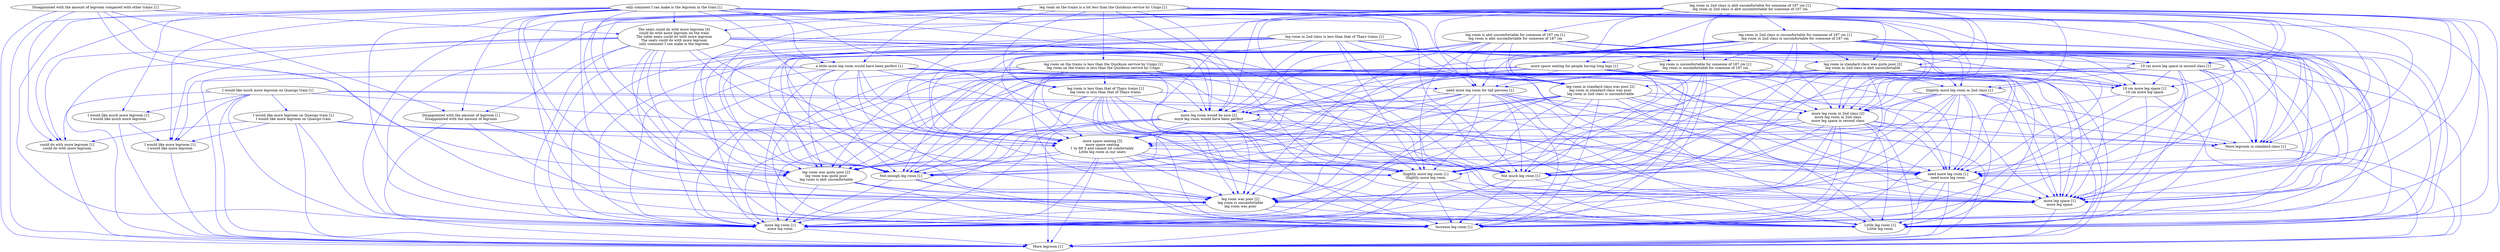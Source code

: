 digraph collapsedGraph {
"more leg room would be nice [2]\nmore leg room would have been perfect""leg room in standard class was poor [2]\nleg room in standard class was poor\nleg room in 2nd class is uncomfortable""leg room in standard class was quite poor [2]\nleg room in 2nd class is abit uncomfortable""The seats could do with more legroom [4]\ncould do with more legroom on the train\nThe table seats could do with more legroom\nThe seats could do with more legroom\nonly comment I can make is the legroom""leg room was quite poor [2]\nleg room was quite poor\nleg room is abit uncomfortable""leg room was poor [2]\nleg room is uncomfortable\nleg room was poor""more space seating [3]\nmore space seating\nI 'm 6ft 5 and cannot sit comfortably\nLittle leg room in our seats""more leg room in 2nd class [2]\nmore leg room in 2nd class\nmore leg space in second class""10 cm more leg space in second class [1]""more leg space [1]\nmore leg space""10 cm more leg space [1]\n10 cm more leg space""Disappointed with the amount of legroom compared with other trains [1]""Disappointed with the amount of legroom [1]\nDisappointed with the amount of legroom""I would like much more legroom on Quasigo train [1]""I would like more legroom on Quasigo train [1]\nI would like more legroom on Quasigo train""I would like more legroom [1]\nI would like more legroom""I would like much more legroom [1]\nI would like much more legroom""Increase leg room [1]""Little leg room [1]\nLittle leg room""More legroom [1]""More legroom in standard class [1]""Not enough leg room [1]""Not much leg room [1]""Slightly more leg room in 2nd class [1]""more leg room [1]\nmore leg room""Slightly more leg room [1]\nSlightly more leg room""a little more leg room would have been perfect [1]""could do with more legroom [1]\ncould do with more legroom""leg room in 2nd class is abit uncomfortable for someone of 187 cm [1]\nleg room in 2nd class is abit uncomfortable for someone of 187 cm""leg room is abit uncomfortable for someone of 187 cm [1]\nleg room is abit uncomfortable for someone of 187 cm""leg room is uncomfortable for someone of 187 cm [1]\nleg room is uncomfortable for someone of 187 cm""leg room in 2nd class is uncomfortable for someone of 187 cm [1]\nleg room in 2nd class is uncomfortable for someone of 187 cm""leg room in 2nd class is less than that of Thays trains [1]""leg room is less than that of Thays trains [1]\nleg room is less than that of Thays trains""leg room on the trains is a lot less than the Quicksun service by Unigo [1]""leg room on the trains is less than the Quicksun service by Unigo [1]\nleg room on the trains is less than the Quicksun service by Unigo""more space seating for people having long legs [1]""need more leg room for tall persons [1]""need more leg room [1]\nneed more leg room""only comment I can make is the legroom in the train [1]""10 cm more leg space in second class [1]" -> "10 cm more leg space [1]\n10 cm more leg space" [color=blue]
"10 cm more leg space [1]\n10 cm more leg space" -> "more leg space [1]\nmore leg space" [color=blue]
"10 cm more leg space in second class [1]" -> "more leg space [1]\nmore leg space" [color=blue]
"Disappointed with the amount of legroom compared with other trains [1]" -> "Disappointed with the amount of legroom [1]\nDisappointed with the amount of legroom" [color=blue]
"I would like much more legroom on Quasigo train [1]" -> "I would like more legroom on Quasigo train [1]\nI would like more legroom on Quasigo train" [color=blue]
"I would like more legroom on Quasigo train [1]\nI would like more legroom on Quasigo train" -> "I would like more legroom [1]\nI would like more legroom" [color=blue]
"I would like much more legroom on Quasigo train [1]" -> "I would like much more legroom [1]\nI would like much more legroom" [color=blue]
"I would like much more legroom [1]\nI would like much more legroom" -> "I would like more legroom [1]\nI would like more legroom" [color=blue]
"I would like much more legroom on Quasigo train [1]" -> "I would like more legroom [1]\nI would like more legroom" [color=blue]
"I would like much more legroom on Quasigo train [1]" -> "more leg space [1]\nmore leg space" [color=blue]
"I would like more legroom on Quasigo train [1]\nI would like more legroom on Quasigo train" -> "more leg space [1]\nmore leg space" [color=blue]
"10 cm more leg space in second class [1]" -> "Increase leg room [1]" [color=blue]
"more space seating [3]\nmore space seating\nI 'm 6ft 5 and cannot sit comfortably\nLittle leg room in our seats" -> "Increase leg room [1]" [color=blue]
"10 cm more leg space in second class [1]" -> "Little leg room [1]\nLittle leg room" [color=blue]
"more space seating [3]\nmore space seating\nI 'm 6ft 5 and cannot sit comfortably\nLittle leg room in our seats" -> "Little leg room [1]\nLittle leg room" [color=blue]
"more space seating [3]\nmore space seating\nI 'm 6ft 5 and cannot sit comfortably\nLittle leg room in our seats" -> "more leg space [1]\nmore leg space" [color=blue]
"10 cm more leg space in second class [1]" -> "More legroom [1]" [color=blue]
"more leg room in 2nd class [2]\nmore leg room in 2nd class\nmore leg space in second class" -> "More legroom [1]" [color=blue]
"more leg space [1]\nmore leg space" -> "More legroom [1]" [color=blue]
"10 cm more leg space [1]\n10 cm more leg space" -> "More legroom [1]" [color=blue]
"Disappointed with the amount of legroom compared with other trains [1]" -> "More legroom [1]" [color=blue]
"Disappointed with the amount of legroom [1]\nDisappointed with the amount of legroom" -> "More legroom [1]" [color=blue]
"I would like much more legroom on Quasigo train [1]" -> "More legroom [1]" [color=blue]
"I would like more legroom on Quasigo train [1]\nI would like more legroom on Quasigo train" -> "More legroom [1]" [color=blue]
"I would like more legroom [1]\nI would like more legroom" -> "More legroom [1]" [color=blue]
"I would like much more legroom [1]\nI would like much more legroom" -> "More legroom [1]" [color=blue]
"More legroom in standard class [1]" -> "More legroom [1]" [color=blue]
"10 cm more leg space in second class [1]" -> "More legroom in standard class [1]" [color=blue]
"more leg room in 2nd class [2]\nmore leg room in 2nd class\nmore leg space in second class" -> "More legroom in standard class [1]" [color=blue]
"I would like much more legroom on Quasigo train [1]" -> "More legroom in standard class [1]" [color=blue]
"I would like more legroom on Quasigo train [1]\nI would like more legroom on Quasigo train" -> "More legroom in standard class [1]" [color=blue]
"more space seating [3]\nmore space seating\nI 'm 6ft 5 and cannot sit comfortably\nLittle leg room in our seats" -> "Not enough leg room [1]" [color=blue]
"Not enough leg room [1]" -> "Increase leg room [1]" [color=blue]
"Not enough leg room [1]" -> "Little leg room [1]\nLittle leg room" [color=blue]
"more space seating [3]\nmore space seating\nI 'm 6ft 5 and cannot sit comfortably\nLittle leg room in our seats" -> "Not much leg room [1]" [color=blue]
"Not much leg room [1]" -> "Increase leg room [1]" [color=blue]
"Not much leg room [1]" -> "Little leg room [1]\nLittle leg room" [color=blue]
"Slightly more leg room in 2nd class [1]" -> "Slightly more leg room [1]\nSlightly more leg room" [color=blue]
"Slightly more leg room [1]\nSlightly more leg room" -> "more leg room [1]\nmore leg room" [color=blue]
"Slightly more leg room in 2nd class [1]" -> "more leg room [1]\nmore leg room" [color=blue]
"10 cm more leg space in second class [1]" -> "Slightly more leg room in 2nd class [1]" [color=blue]
"10 cm more leg space in second class [1]" -> "more leg room in 2nd class [2]\nmore leg room in 2nd class\nmore leg space in second class" [color=blue]
"10 cm more leg space in second class [1]" -> "more leg room [1]\nmore leg room" [color=blue]
"10 cm more leg space in second class [1]" -> "Slightly more leg room [1]\nSlightly more leg room" [color=blue]
"more leg room in 2nd class [2]\nmore leg room in 2nd class\nmore leg space in second class" -> "more leg room [1]\nmore leg room" [color=blue]
"more leg room in 2nd class [2]\nmore leg room in 2nd class\nmore leg space in second class" -> "Slightly more leg room [1]\nSlightly more leg room" [color=blue]
"10 cm more leg space [1]\n10 cm more leg space" -> "more leg room [1]\nmore leg room" [color=blue]
"I would like much more legroom on Quasigo train [1]" -> "more leg room [1]\nmore leg room" [color=blue]
"I would like more legroom on Quasigo train [1]\nI would like more legroom on Quasigo train" -> "more leg room [1]\nmore leg room" [color=blue]
"more space seating [3]\nmore space seating\nI 'm 6ft 5 and cannot sit comfortably\nLittle leg room in our seats" -> "Slightly more leg room [1]\nSlightly more leg room" [color=blue]
"Not enough leg room [1]" -> "more leg room [1]\nmore leg room" [color=blue]
"Not much leg room [1]" -> "more leg room [1]\nmore leg room" [color=blue]
"Slightly more leg room in 2nd class [1]" -> "more leg room in 2nd class [2]\nmore leg room in 2nd class\nmore leg space in second class" [color=blue]
"Slightly more leg room in 2nd class [1]" -> "more leg space [1]\nmore leg space" [color=blue]
"Slightly more leg room in 2nd class [1]" -> "Increase leg room [1]" [color=blue]
"Slightly more leg room in 2nd class [1]" -> "Little leg room [1]\nLittle leg room" [color=blue]
"Slightly more leg room in 2nd class [1]" -> "More legroom [1]" [color=blue]
"Slightly more leg room in 2nd class [1]" -> "More legroom in standard class [1]" [color=blue]
"Slightly more leg room in 2nd class [1]" -> "Not enough leg room [1]" [color=blue]
"Slightly more leg room in 2nd class [1]" -> "Not much leg room [1]" [color=blue]
"more leg room in 2nd class [2]\nmore leg room in 2nd class\nmore leg space in second class" -> "more leg space [1]\nmore leg space" [color=blue]
"more leg room in 2nd class [2]\nmore leg room in 2nd class\nmore leg space in second class" -> "Increase leg room [1]" [color=blue]
"more leg room in 2nd class [2]\nmore leg room in 2nd class\nmore leg space in second class" -> "Little leg room [1]\nLittle leg room" [color=blue]
"more leg room in 2nd class [2]\nmore leg room in 2nd class\nmore leg space in second class" -> "Not enough leg room [1]" [color=blue]
"more leg room in 2nd class [2]\nmore leg room in 2nd class\nmore leg space in second class" -> "Not much leg room [1]" [color=blue]
"more leg room [1]\nmore leg room" -> "More legroom [1]" [color=blue]
"Slightly more leg room [1]\nSlightly more leg room" -> "more leg space [1]\nmore leg space" [color=blue]
"Slightly more leg room [1]\nSlightly more leg room" -> "Increase leg room [1]" [color=blue]
"Slightly more leg room [1]\nSlightly more leg room" -> "Little leg room [1]\nLittle leg room" [color=blue]
"Slightly more leg room [1]\nSlightly more leg room" -> "More legroom [1]" [color=blue]
"Disappointed with the amount of legroom compared with other trains [1]" -> "The seats could do with more legroom [4]\ncould do with more legroom on the train\nThe table seats could do with more legroom\nThe seats could do with more legroom\nonly comment I can make is the legroom" [color=blue]
"The seats could do with more legroom [4]\ncould do with more legroom on the train\nThe table seats could do with more legroom\nThe seats could do with more legroom\nonly comment I can make is the legroom" -> "More legroom in standard class [1]" [color=blue]
"The seats could do with more legroom [4]\ncould do with more legroom on the train\nThe table seats could do with more legroom\nThe seats could do with more legroom\nonly comment I can make is the legroom" -> "10 cm more leg space [1]\n10 cm more leg space" [color=blue]
"The seats could do with more legroom [4]\ncould do with more legroom on the train\nThe table seats could do with more legroom\nThe seats could do with more legroom\nonly comment I can make is the legroom" -> "Disappointed with the amount of legroom [1]\nDisappointed with the amount of legroom" [color=blue]
"The seats could do with more legroom [4]\ncould do with more legroom on the train\nThe table seats could do with more legroom\nThe seats could do with more legroom\nonly comment I can make is the legroom" -> "more leg room [1]\nmore leg room" [color=blue]
"a little more leg room would have been perfect [1]" -> "more leg space [1]\nmore leg space" [color=blue]
"a little more leg room would have been perfect [1]" -> "10 cm more leg space [1]\n10 cm more leg space" [color=blue]
"a little more leg room would have been perfect [1]" -> "I would like more legroom [1]\nI would like more legroom" [color=blue]
"a little more leg room would have been perfect [1]" -> "Increase leg room [1]" [color=blue]
"a little more leg room would have been perfect [1]" -> "Little leg room [1]\nLittle leg room" [color=blue]
"a little more leg room would have been perfect [1]" -> "More legroom [1]" [color=blue]
"a little more leg room would have been perfect [1]" -> "Not enough leg room [1]" [color=blue]
"a little more leg room would have been perfect [1]" -> "Not much leg room [1]" [color=blue]
"a little more leg room would have been perfect [1]" -> "more leg room in 2nd class [2]\nmore leg room in 2nd class\nmore leg space in second class" [color=blue]
"a little more leg room would have been perfect [1]" -> "more leg room [1]\nmore leg room" [color=blue]
"a little more leg room would have been perfect [1]" -> "Slightly more leg room [1]\nSlightly more leg room" [color=blue]
"Disappointed with the amount of legroom compared with other trains [1]" -> "could do with more legroom [1]\ncould do with more legroom" [color=blue]
"I would like much more legroom on Quasigo train [1]" -> "could do with more legroom [1]\ncould do with more legroom" [color=blue]
"I would like more legroom on Quasigo train [1]\nI would like more legroom on Quasigo train" -> "could do with more legroom [1]\ncould do with more legroom" [color=blue]
"The seats could do with more legroom [4]\ncould do with more legroom on the train\nThe table seats could do with more legroom\nThe seats could do with more legroom\nonly comment I can make is the legroom" -> "more leg space [1]\nmore leg space" [color=blue]
"could do with more legroom [1]\ncould do with more legroom" -> "More legroom [1]" [color=blue]
"leg room in 2nd class is abit uncomfortable for someone of 187 cm [1]\nleg room in 2nd class is abit uncomfortable for someone of 187 cm" -> "leg room is abit uncomfortable for someone of 187 cm [1]\nleg room is abit uncomfortable for someone of 187 cm" [color=blue]
"leg room is abit uncomfortable for someone of 187 cm [1]\nleg room is abit uncomfortable for someone of 187 cm" -> "leg room is uncomfortable for someone of 187 cm [1]\nleg room is uncomfortable for someone of 187 cm" [color=blue]
"leg room in 2nd class is abit uncomfortable for someone of 187 cm [1]\nleg room in 2nd class is abit uncomfortable for someone of 187 cm" -> "leg room in 2nd class is uncomfortable for someone of 187 cm [1]\nleg room in 2nd class is uncomfortable for someone of 187 cm" [color=blue]
"leg room in 2nd class is uncomfortable for someone of 187 cm [1]\nleg room in 2nd class is uncomfortable for someone of 187 cm" -> "leg room is uncomfortable for someone of 187 cm [1]\nleg room is uncomfortable for someone of 187 cm" [color=blue]
"leg room in 2nd class is abit uncomfortable for someone of 187 cm [1]\nleg room in 2nd class is abit uncomfortable for someone of 187 cm" -> "leg room is uncomfortable for someone of 187 cm [1]\nleg room is uncomfortable for someone of 187 cm" [color=blue]
"Disappointed with the amount of legroom compared with other trains [1]" -> "leg room was quite poor [2]\nleg room was quite poor\nleg room is abit uncomfortable" [color=blue]
"Disappointed with the amount of legroom compared with other trains [1]" -> "leg room was poor [2]\nleg room is uncomfortable\nleg room was poor" [color=blue]
"Disappointed with the amount of legroom [1]\nDisappointed with the amount of legroom" -> "leg room was quite poor [2]\nleg room was quite poor\nleg room is abit uncomfortable" [color=blue]
"Disappointed with the amount of legroom [1]\nDisappointed with the amount of legroom" -> "leg room was poor [2]\nleg room is uncomfortable\nleg room was poor" [color=blue]
"more space seating [3]\nmore space seating\nI 'm 6ft 5 and cannot sit comfortably\nLittle leg room in our seats" -> "leg room was poor [2]\nleg room is uncomfortable\nleg room was poor" [color=blue]
"Slightly more leg room in 2nd class [1]" -> "leg room was poor [2]\nleg room is uncomfortable\nleg room was poor" [color=blue]
"more leg room in 2nd class [2]\nmore leg room in 2nd class\nmore leg space in second class" -> "leg room was poor [2]\nleg room is uncomfortable\nleg room was poor" [color=blue]
"a little more leg room would have been perfect [1]" -> "leg room was quite poor [2]\nleg room was quite poor\nleg room is abit uncomfortable" [color=blue]
"a little more leg room would have been perfect [1]" -> "leg room was poor [2]\nleg room is uncomfortable\nleg room was poor" [color=blue]
"leg room in 2nd class is abit uncomfortable for someone of 187 cm [1]\nleg room in 2nd class is abit uncomfortable for someone of 187 cm" -> "10 cm more leg space in second class [1]" [color=blue]
"leg room in 2nd class is abit uncomfortable for someone of 187 cm [1]\nleg room in 2nd class is abit uncomfortable for someone of 187 cm" -> "more leg room in 2nd class [2]\nmore leg room in 2nd class\nmore leg space in second class" [color=blue]
"leg room in 2nd class is abit uncomfortable for someone of 187 cm [1]\nleg room in 2nd class is abit uncomfortable for someone of 187 cm" -> "more leg space [1]\nmore leg space" [color=blue]
"leg room in 2nd class is abit uncomfortable for someone of 187 cm [1]\nleg room in 2nd class is abit uncomfortable for someone of 187 cm" -> "10 cm more leg space [1]\n10 cm more leg space" [color=blue]
"leg room in 2nd class is abit uncomfortable for someone of 187 cm [1]\nleg room in 2nd class is abit uncomfortable for someone of 187 cm" -> "Increase leg room [1]" [color=blue]
"leg room in 2nd class is abit uncomfortable for someone of 187 cm [1]\nleg room in 2nd class is abit uncomfortable for someone of 187 cm" -> "more space seating [3]\nmore space seating\nI 'm 6ft 5 and cannot sit comfortably\nLittle leg room in our seats" [color=blue]
"leg room in 2nd class is abit uncomfortable for someone of 187 cm [1]\nleg room in 2nd class is abit uncomfortable for someone of 187 cm" -> "Little leg room [1]\nLittle leg room" [color=blue]
"leg room in 2nd class is abit uncomfortable for someone of 187 cm [1]\nleg room in 2nd class is abit uncomfortable for someone of 187 cm" -> "More legroom in standard class [1]" [color=blue]
"leg room in 2nd class is abit uncomfortable for someone of 187 cm [1]\nleg room in 2nd class is abit uncomfortable for someone of 187 cm" -> "Not enough leg room [1]" [color=blue]
"leg room in 2nd class is abit uncomfortable for someone of 187 cm [1]\nleg room in 2nd class is abit uncomfortable for someone of 187 cm" -> "Not much leg room [1]" [color=blue]
"leg room in 2nd class is abit uncomfortable for someone of 187 cm [1]\nleg room in 2nd class is abit uncomfortable for someone of 187 cm" -> "Slightly more leg room in 2nd class [1]" [color=blue]
"leg room in 2nd class is abit uncomfortable for someone of 187 cm [1]\nleg room in 2nd class is abit uncomfortable for someone of 187 cm" -> "more leg room [1]\nmore leg room" [color=blue]
"leg room in 2nd class is abit uncomfortable for someone of 187 cm [1]\nleg room in 2nd class is abit uncomfortable for someone of 187 cm" -> "Slightly more leg room [1]\nSlightly more leg room" [color=blue]
"leg room in 2nd class is abit uncomfortable for someone of 187 cm [1]\nleg room in 2nd class is abit uncomfortable for someone of 187 cm" -> "more leg room would be nice [2]\nmore leg room would have been perfect" [color=blue]
"leg room is abit uncomfortable for someone of 187 cm [1]\nleg room is abit uncomfortable for someone of 187 cm" -> "more leg space [1]\nmore leg space" [color=blue]
"leg room is abit uncomfortable for someone of 187 cm [1]\nleg room is abit uncomfortable for someone of 187 cm" -> "10 cm more leg space [1]\n10 cm more leg space" [color=blue]
"leg room is abit uncomfortable for someone of 187 cm [1]\nleg room is abit uncomfortable for someone of 187 cm" -> "Increase leg room [1]" [color=blue]
"leg room is abit uncomfortable for someone of 187 cm [1]\nleg room is abit uncomfortable for someone of 187 cm" -> "Little leg room [1]\nLittle leg room" [color=blue]
"leg room is abit uncomfortable for someone of 187 cm [1]\nleg room is abit uncomfortable for someone of 187 cm" -> "Not enough leg room [1]" [color=blue]
"leg room is abit uncomfortable for someone of 187 cm [1]\nleg room is abit uncomfortable for someone of 187 cm" -> "Not much leg room [1]" [color=blue]
"leg room is abit uncomfortable for someone of 187 cm [1]\nleg room is abit uncomfortable for someone of 187 cm" -> "more leg room [1]\nmore leg room" [color=blue]
"leg room is abit uncomfortable for someone of 187 cm [1]\nleg room is abit uncomfortable for someone of 187 cm" -> "Slightly more leg room [1]\nSlightly more leg room" [color=blue]
"leg room is abit uncomfortable for someone of 187 cm [1]\nleg room is abit uncomfortable for someone of 187 cm" -> "more leg room would be nice [2]\nmore leg room would have been perfect" [color=blue]
"leg room was quite poor [2]\nleg room was quite poor\nleg room is abit uncomfortable" -> "Increase leg room [1]" [color=blue]
"leg room was quite poor [2]\nleg room was quite poor\nleg room is abit uncomfortable" -> "Little leg room [1]\nLittle leg room" [color=blue]
"leg room was quite poor [2]\nleg room was quite poor\nleg room is abit uncomfortable" -> "more leg room [1]\nmore leg room" [color=blue]
"leg room was poor [2]\nleg room is uncomfortable\nleg room was poor" -> "Increase leg room [1]" [color=blue]
"leg room was poor [2]\nleg room is uncomfortable\nleg room was poor" -> "Little leg room [1]\nLittle leg room" [color=blue]
"leg room was poor [2]\nleg room is uncomfortable\nleg room was poor" -> "more leg room [1]\nmore leg room" [color=blue]
"leg room is uncomfortable for someone of 187 cm [1]\nleg room is uncomfortable for someone of 187 cm" -> "more leg space [1]\nmore leg space" [color=blue]
"leg room is uncomfortable for someone of 187 cm [1]\nleg room is uncomfortable for someone of 187 cm" -> "10 cm more leg space [1]\n10 cm more leg space" [color=blue]
"leg room is uncomfortable for someone of 187 cm [1]\nleg room is uncomfortable for someone of 187 cm" -> "Increase leg room [1]" [color=blue]
"leg room is uncomfortable for someone of 187 cm [1]\nleg room is uncomfortable for someone of 187 cm" -> "Little leg room [1]\nLittle leg room" [color=blue]
"leg room is uncomfortable for someone of 187 cm [1]\nleg room is uncomfortable for someone of 187 cm" -> "Not enough leg room [1]" [color=blue]
"leg room is uncomfortable for someone of 187 cm [1]\nleg room is uncomfortable for someone of 187 cm" -> "Not much leg room [1]" [color=blue]
"leg room is uncomfortable for someone of 187 cm [1]\nleg room is uncomfortable for someone of 187 cm" -> "more leg room [1]\nmore leg room" [color=blue]
"leg room is uncomfortable for someone of 187 cm [1]\nleg room is uncomfortable for someone of 187 cm" -> "Slightly more leg room [1]\nSlightly more leg room" [color=blue]
"leg room in standard class was quite poor [2]\nleg room in 2nd class is abit uncomfortable" -> "more leg space [1]\nmore leg space" [color=blue]
"leg room in standard class was quite poor [2]\nleg room in 2nd class is abit uncomfortable" -> "Increase leg room [1]" [color=blue]
"leg room in standard class was quite poor [2]\nleg room in 2nd class is abit uncomfortable" -> "Little leg room [1]\nLittle leg room" [color=blue]
"leg room in standard class was quite poor [2]\nleg room in 2nd class is abit uncomfortable" -> "Not enough leg room [1]" [color=blue]
"leg room in standard class was quite poor [2]\nleg room in 2nd class is abit uncomfortable" -> "Not much leg room [1]" [color=blue]
"leg room in standard class was quite poor [2]\nleg room in 2nd class is abit uncomfortable" -> "Slightly more leg room in 2nd class [1]" [color=blue]
"leg room in standard class was quite poor [2]\nleg room in 2nd class is abit uncomfortable" -> "more leg room [1]\nmore leg room" [color=blue]
"leg room in standard class was quite poor [2]\nleg room in 2nd class is abit uncomfortable" -> "Slightly more leg room [1]\nSlightly more leg room" [color=blue]
"leg room in standard class was poor [2]\nleg room in standard class was poor\nleg room in 2nd class is uncomfortable" -> "more leg space [1]\nmore leg space" [color=blue]
"leg room in standard class was poor [2]\nleg room in standard class was poor\nleg room in 2nd class is uncomfortable" -> "Increase leg room [1]" [color=blue]
"leg room in standard class was poor [2]\nleg room in standard class was poor\nleg room in 2nd class is uncomfortable" -> "Little leg room [1]\nLittle leg room" [color=blue]
"leg room in standard class was poor [2]\nleg room in standard class was poor\nleg room in 2nd class is uncomfortable" -> "Not enough leg room [1]" [color=blue]
"leg room in standard class was poor [2]\nleg room in standard class was poor\nleg room in 2nd class is uncomfortable" -> "Not much leg room [1]" [color=blue]
"leg room in standard class was poor [2]\nleg room in standard class was poor\nleg room in 2nd class is uncomfortable" -> "more leg room [1]\nmore leg room" [color=blue]
"leg room in standard class was poor [2]\nleg room in standard class was poor\nleg room in 2nd class is uncomfortable" -> "Slightly more leg room [1]\nSlightly more leg room" [color=blue]
"leg room in 2nd class is uncomfortable for someone of 187 cm [1]\nleg room in 2nd class is uncomfortable for someone of 187 cm" -> "10 cm more leg space in second class [1]" [color=blue]
"leg room in 2nd class is uncomfortable for someone of 187 cm [1]\nleg room in 2nd class is uncomfortable for someone of 187 cm" -> "more leg room in 2nd class [2]\nmore leg room in 2nd class\nmore leg space in second class" [color=blue]
"leg room in 2nd class is uncomfortable for someone of 187 cm [1]\nleg room in 2nd class is uncomfortable for someone of 187 cm" -> "more leg space [1]\nmore leg space" [color=blue]
"leg room in 2nd class is uncomfortable for someone of 187 cm [1]\nleg room in 2nd class is uncomfortable for someone of 187 cm" -> "10 cm more leg space [1]\n10 cm more leg space" [color=blue]
"leg room in 2nd class is uncomfortable for someone of 187 cm [1]\nleg room in 2nd class is uncomfortable for someone of 187 cm" -> "Increase leg room [1]" [color=blue]
"leg room in 2nd class is uncomfortable for someone of 187 cm [1]\nleg room in 2nd class is uncomfortable for someone of 187 cm" -> "more space seating [3]\nmore space seating\nI 'm 6ft 5 and cannot sit comfortably\nLittle leg room in our seats" [color=blue]
"leg room in 2nd class is uncomfortable for someone of 187 cm [1]\nleg room in 2nd class is uncomfortable for someone of 187 cm" -> "Little leg room [1]\nLittle leg room" [color=blue]
"leg room in 2nd class is uncomfortable for someone of 187 cm [1]\nleg room in 2nd class is uncomfortable for someone of 187 cm" -> "More legroom in standard class [1]" [color=blue]
"leg room in 2nd class is uncomfortable for someone of 187 cm [1]\nleg room in 2nd class is uncomfortable for someone of 187 cm" -> "Not enough leg room [1]" [color=blue]
"leg room in 2nd class is uncomfortable for someone of 187 cm [1]\nleg room in 2nd class is uncomfortable for someone of 187 cm" -> "Not much leg room [1]" [color=blue]
"leg room in 2nd class is uncomfortable for someone of 187 cm [1]\nleg room in 2nd class is uncomfortable for someone of 187 cm" -> "Slightly more leg room in 2nd class [1]" [color=blue]
"leg room in 2nd class is uncomfortable for someone of 187 cm [1]\nleg room in 2nd class is uncomfortable for someone of 187 cm" -> "more leg room [1]\nmore leg room" [color=blue]
"leg room in 2nd class is uncomfortable for someone of 187 cm [1]\nleg room in 2nd class is uncomfortable for someone of 187 cm" -> "Slightly more leg room [1]\nSlightly more leg room" [color=blue]
"leg room in 2nd class is uncomfortable for someone of 187 cm [1]\nleg room in 2nd class is uncomfortable for someone of 187 cm" -> "more leg room would be nice [2]\nmore leg room would have been perfect" [color=blue]
"leg room in 2nd class is less than that of Thays trains [1]" -> "leg room is less than that of Thays trains [1]\nleg room is less than that of Thays trains" [color=blue]
"leg room in 2nd class is less than that of Thays trains [1]" -> "10 cm more leg space in second class [1]" [color=blue]
"leg room in 2nd class is less than that of Thays trains [1]" -> "more leg room in 2nd class [2]\nmore leg room in 2nd class\nmore leg space in second class" [color=blue]
"leg room in 2nd class is less than that of Thays trains [1]" -> "more leg space [1]\nmore leg space" [color=blue]
"leg room in 2nd class is less than that of Thays trains [1]" -> "Increase leg room [1]" [color=blue]
"leg room in 2nd class is less than that of Thays trains [1]" -> "more space seating [3]\nmore space seating\nI 'm 6ft 5 and cannot sit comfortably\nLittle leg room in our seats" [color=blue]
"leg room in 2nd class is less than that of Thays trains [1]" -> "Little leg room [1]\nLittle leg room" [color=blue]
"leg room in 2nd class is less than that of Thays trains [1]" -> "More legroom in standard class [1]" [color=blue]
"leg room in 2nd class is less than that of Thays trains [1]" -> "Not enough leg room [1]" [color=blue]
"leg room in 2nd class is less than that of Thays trains [1]" -> "Not much leg room [1]" [color=blue]
"leg room in 2nd class is less than that of Thays trains [1]" -> "Slightly more leg room in 2nd class [1]" [color=blue]
"leg room in 2nd class is less than that of Thays trains [1]" -> "more leg room [1]\nmore leg room" [color=blue]
"leg room in 2nd class is less than that of Thays trains [1]" -> "Slightly more leg room [1]\nSlightly more leg room" [color=blue]
"leg room in 2nd class is less than that of Thays trains [1]" -> "more leg room would be nice [2]\nmore leg room would have been perfect" [color=blue]
"leg room in 2nd class is less than that of Thays trains [1]" -> "leg room was quite poor [2]\nleg room was quite poor\nleg room is abit uncomfortable" [color=blue]
"leg room in 2nd class is less than that of Thays trains [1]" -> "leg room was poor [2]\nleg room is uncomfortable\nleg room was poor" [color=blue]
"leg room is less than that of Thays trains [1]\nleg room is less than that of Thays trains" -> "more leg space [1]\nmore leg space" [color=blue]
"leg room is less than that of Thays trains [1]\nleg room is less than that of Thays trains" -> "Increase leg room [1]" [color=blue]
"leg room is less than that of Thays trains [1]\nleg room is less than that of Thays trains" -> "Little leg room [1]\nLittle leg room" [color=blue]
"leg room is less than that of Thays trains [1]\nleg room is less than that of Thays trains" -> "Not enough leg room [1]" [color=blue]
"leg room is less than that of Thays trains [1]\nleg room is less than that of Thays trains" -> "Not much leg room [1]" [color=blue]
"leg room is less than that of Thays trains [1]\nleg room is less than that of Thays trains" -> "more leg room [1]\nmore leg room" [color=blue]
"leg room is less than that of Thays trains [1]\nleg room is less than that of Thays trains" -> "Slightly more leg room [1]\nSlightly more leg room" [color=blue]
"leg room is less than that of Thays trains [1]\nleg room is less than that of Thays trains" -> "leg room was quite poor [2]\nleg room was quite poor\nleg room is abit uncomfortable" [color=blue]
"leg room is less than that of Thays trains [1]\nleg room is less than that of Thays trains" -> "leg room was poor [2]\nleg room is uncomfortable\nleg room was poor" [color=blue]
"leg room in 2nd class is abit uncomfortable for someone of 187 cm [1]\nleg room in 2nd class is abit uncomfortable for someone of 187 cm" -> "leg room in standard class was quite poor [2]\nleg room in 2nd class is abit uncomfortable" [color=blue]
"leg room in 2nd class is abit uncomfortable for someone of 187 cm [1]\nleg room in 2nd class is abit uncomfortable for someone of 187 cm" -> "leg room in standard class was poor [2]\nleg room in standard class was poor\nleg room in 2nd class is uncomfortable" [color=blue]
"leg room in 2nd class is abit uncomfortable for someone of 187 cm [1]\nleg room in 2nd class is abit uncomfortable for someone of 187 cm" -> "leg room was poor [2]\nleg room is uncomfortable\nleg room was poor" [color=blue]
"leg room in 2nd class is abit uncomfortable for someone of 187 cm [1]\nleg room in 2nd class is abit uncomfortable for someone of 187 cm" -> "leg room was quite poor [2]\nleg room was quite poor\nleg room is abit uncomfortable" [color=blue]
"leg room is abit uncomfortable for someone of 187 cm [1]\nleg room is abit uncomfortable for someone of 187 cm" -> "leg room in standard class was poor [2]\nleg room in standard class was poor\nleg room in 2nd class is uncomfortable" [color=blue]
"leg room is abit uncomfortable for someone of 187 cm [1]\nleg room is abit uncomfortable for someone of 187 cm" -> "leg room was poor [2]\nleg room is uncomfortable\nleg room was poor" [color=blue]
"leg room is abit uncomfortable for someone of 187 cm [1]\nleg room is abit uncomfortable for someone of 187 cm" -> "leg room was quite poor [2]\nleg room was quite poor\nleg room is abit uncomfortable" [color=blue]
"leg room was quite poor [2]\nleg room was quite poor\nleg room is abit uncomfortable" -> "leg room was poor [2]\nleg room is uncomfortable\nleg room was poor" [color=blue]
"leg room is uncomfortable for someone of 187 cm [1]\nleg room is uncomfortable for someone of 187 cm" -> "leg room was poor [2]\nleg room is uncomfortable\nleg room was poor" [color=blue]
"leg room is uncomfortable for someone of 187 cm [1]\nleg room is uncomfortable for someone of 187 cm" -> "leg room was quite poor [2]\nleg room was quite poor\nleg room is abit uncomfortable" [color=blue]
"leg room in standard class was quite poor [2]\nleg room in 2nd class is abit uncomfortable" -> "leg room in standard class was poor [2]\nleg room in standard class was poor\nleg room in 2nd class is uncomfortable" [color=blue]
"leg room in standard class was quite poor [2]\nleg room in 2nd class is abit uncomfortable" -> "leg room was poor [2]\nleg room is uncomfortable\nleg room was poor" [color=blue]
"leg room in standard class was quite poor [2]\nleg room in 2nd class is abit uncomfortable" -> "leg room was quite poor [2]\nleg room was quite poor\nleg room is abit uncomfortable" [color=blue]
"leg room in standard class was poor [2]\nleg room in standard class was poor\nleg room in 2nd class is uncomfortable" -> "leg room was poor [2]\nleg room is uncomfortable\nleg room was poor" [color=blue]
"leg room in standard class was poor [2]\nleg room in standard class was poor\nleg room in 2nd class is uncomfortable" -> "leg room was quite poor [2]\nleg room was quite poor\nleg room is abit uncomfortable" [color=blue]
"leg room in 2nd class is uncomfortable for someone of 187 cm [1]\nleg room in 2nd class is uncomfortable for someone of 187 cm" -> "leg room in standard class was quite poor [2]\nleg room in 2nd class is abit uncomfortable" [color=blue]
"leg room in 2nd class is uncomfortable for someone of 187 cm [1]\nleg room in 2nd class is uncomfortable for someone of 187 cm" -> "leg room in standard class was poor [2]\nleg room in standard class was poor\nleg room in 2nd class is uncomfortable" [color=blue]
"leg room in 2nd class is uncomfortable for someone of 187 cm [1]\nleg room in 2nd class is uncomfortable for someone of 187 cm" -> "leg room was poor [2]\nleg room is uncomfortable\nleg room was poor" [color=blue]
"leg room in 2nd class is uncomfortable for someone of 187 cm [1]\nleg room in 2nd class is uncomfortable for someone of 187 cm" -> "leg room was quite poor [2]\nleg room was quite poor\nleg room is abit uncomfortable" [color=blue]
"leg room in 2nd class is less than that of Thays trains [1]" -> "leg room in standard class was quite poor [2]\nleg room in 2nd class is abit uncomfortable" [color=blue]
"leg room in 2nd class is less than that of Thays trains [1]" -> "leg room in standard class was poor [2]\nleg room in standard class was poor\nleg room in 2nd class is uncomfortable" [color=blue]
"leg room in standard class was quite poor [2]\nleg room in 2nd class is abit uncomfortable" -> "More legroom in standard class [1]" [color=blue]
"leg room in standard class was quite poor [2]\nleg room in 2nd class is abit uncomfortable" -> "more leg room in 2nd class [2]\nmore leg room in 2nd class\nmore leg space in second class" [color=blue]
"leg room in standard class was poor [2]\nleg room in standard class was poor\nleg room in 2nd class is uncomfortable" -> "More legroom in standard class [1]" [color=blue]
"leg room in standard class was poor [2]\nleg room in standard class was poor\nleg room in 2nd class is uncomfortable" -> "more leg room in 2nd class [2]\nmore leg room in 2nd class\nmore leg space in second class" [color=blue]
"leg room on the trains is a lot less than the Quicksun service by Unigo [1]" -> "leg room on the trains is less than the Quicksun service by Unigo [1]\nleg room on the trains is less than the Quicksun service by Unigo" [color=blue]
"leg room on the trains is a lot less than the Quicksun service by Unigo [1]" -> "more leg space [1]\nmore leg space" [color=blue]
"leg room on the trains is a lot less than the Quicksun service by Unigo [1]" -> "Increase leg room [1]" [color=blue]
"leg room on the trains is a lot less than the Quicksun service by Unigo [1]" -> "more space seating [3]\nmore space seating\nI 'm 6ft 5 and cannot sit comfortably\nLittle leg room in our seats" [color=blue]
"leg room on the trains is a lot less than the Quicksun service by Unigo [1]" -> "Little leg room [1]\nLittle leg room" [color=blue]
"leg room on the trains is a lot less than the Quicksun service by Unigo [1]" -> "Not enough leg room [1]" [color=blue]
"leg room on the trains is a lot less than the Quicksun service by Unigo [1]" -> "Not much leg room [1]" [color=blue]
"leg room on the trains is a lot less than the Quicksun service by Unigo [1]" -> "more leg room in 2nd class [2]\nmore leg room in 2nd class\nmore leg space in second class" [color=blue]
"leg room on the trains is a lot less than the Quicksun service by Unigo [1]" -> "more leg room [1]\nmore leg room" [color=blue]
"leg room on the trains is a lot less than the Quicksun service by Unigo [1]" -> "Slightly more leg room [1]\nSlightly more leg room" [color=blue]
"leg room on the trains is a lot less than the Quicksun service by Unigo [1]" -> "a little more leg room would have been perfect [1]" [color=blue]
"leg room on the trains is a lot less than the Quicksun service by Unigo [1]" -> "more leg room would be nice [2]\nmore leg room would have been perfect" [color=blue]
"leg room on the trains is a lot less than the Quicksun service by Unigo [1]" -> "The seats could do with more legroom [4]\ncould do with more legroom on the train\nThe table seats could do with more legroom\nThe seats could do with more legroom\nonly comment I can make is the legroom" [color=blue]
"leg room on the trains is a lot less than the Quicksun service by Unigo [1]" -> "leg room was quite poor [2]\nleg room was quite poor\nleg room is abit uncomfortable" [color=blue]
"leg room on the trains is a lot less than the Quicksun service by Unigo [1]" -> "leg room was poor [2]\nleg room is uncomfortable\nleg room was poor" [color=blue]
"leg room on the trains is a lot less than the Quicksun service by Unigo [1]" -> "leg room in standard class was poor [2]\nleg room in standard class was poor\nleg room in 2nd class is uncomfortable" [color=blue]
"leg room on the trains is a lot less than the Quicksun service by Unigo [1]" -> "leg room is less than that of Thays trains [1]\nleg room is less than that of Thays trains" [color=blue]
"leg room on the trains is a lot less than the Quicksun service by Unigo [1]" -> "leg room in standard class was quite poor [2]\nleg room in 2nd class is abit uncomfortable" [color=blue]
"leg room on the trains is less than the Quicksun service by Unigo [1]\nleg room on the trains is less than the Quicksun service by Unigo" -> "more leg space [1]\nmore leg space" [color=blue]
"leg room on the trains is less than the Quicksun service by Unigo [1]\nleg room on the trains is less than the Quicksun service by Unigo" -> "Increase leg room [1]" [color=blue]
"leg room on the trains is less than the Quicksun service by Unigo [1]\nleg room on the trains is less than the Quicksun service by Unigo" -> "more space seating [3]\nmore space seating\nI 'm 6ft 5 and cannot sit comfortably\nLittle leg room in our seats" [color=blue]
"leg room on the trains is less than the Quicksun service by Unigo [1]\nleg room on the trains is less than the Quicksun service by Unigo" -> "Little leg room [1]\nLittle leg room" [color=blue]
"leg room on the trains is less than the Quicksun service by Unigo [1]\nleg room on the trains is less than the Quicksun service by Unigo" -> "Not enough leg room [1]" [color=blue]
"leg room on the trains is less than the Quicksun service by Unigo [1]\nleg room on the trains is less than the Quicksun service by Unigo" -> "Not much leg room [1]" [color=blue]
"leg room on the trains is less than the Quicksun service by Unigo [1]\nleg room on the trains is less than the Quicksun service by Unigo" -> "more leg room in 2nd class [2]\nmore leg room in 2nd class\nmore leg space in second class" [color=blue]
"leg room on the trains is less than the Quicksun service by Unigo [1]\nleg room on the trains is less than the Quicksun service by Unigo" -> "more leg room [1]\nmore leg room" [color=blue]
"leg room on the trains is less than the Quicksun service by Unigo [1]\nleg room on the trains is less than the Quicksun service by Unigo" -> "Slightly more leg room [1]\nSlightly more leg room" [color=blue]
"leg room on the trains is less than the Quicksun service by Unigo [1]\nleg room on the trains is less than the Quicksun service by Unigo" -> "more leg room would be nice [2]\nmore leg room would have been perfect" [color=blue]
"leg room on the trains is less than the Quicksun service by Unigo [1]\nleg room on the trains is less than the Quicksun service by Unigo" -> "leg room was quite poor [2]\nleg room was quite poor\nleg room is abit uncomfortable" [color=blue]
"leg room on the trains is less than the Quicksun service by Unigo [1]\nleg room on the trains is less than the Quicksun service by Unigo" -> "leg room was poor [2]\nleg room is uncomfortable\nleg room was poor" [color=blue]
"leg room on the trains is less than the Quicksun service by Unigo [1]\nleg room on the trains is less than the Quicksun service by Unigo" -> "leg room in standard class was poor [2]\nleg room in standard class was poor\nleg room in 2nd class is uncomfortable" [color=blue]
"leg room on the trains is less than the Quicksun service by Unigo [1]\nleg room on the trains is less than the Quicksun service by Unigo" -> "leg room is less than that of Thays trains [1]\nleg room is less than that of Thays trains" [color=blue]
"a little more leg room would have been perfect [1]" -> "more leg room would be nice [2]\nmore leg room would have been perfect" [color=blue]
"leg room is uncomfortable for someone of 187 cm [1]\nleg room is uncomfortable for someone of 187 cm" -> "more leg room would be nice [2]\nmore leg room would have been perfect" [color=blue]
"leg room in standard class was quite poor [2]\nleg room in 2nd class is abit uncomfortable" -> "more leg room would be nice [2]\nmore leg room would have been perfect" [color=blue]
"leg room in standard class was poor [2]\nleg room in standard class was poor\nleg room in 2nd class is uncomfortable" -> "more leg room would be nice [2]\nmore leg room would have been perfect" [color=blue]
"leg room is less than that of Thays trains [1]\nleg room is less than that of Thays trains" -> "more leg room would be nice [2]\nmore leg room would have been perfect" [color=blue]
"more leg room would be nice [2]\nmore leg room would have been perfect" -> "more leg space [1]\nmore leg space" [color=blue]
"more leg room would be nice [2]\nmore leg room would have been perfect" -> "Increase leg room [1]" [color=blue]
"more leg room would be nice [2]\nmore leg room would have been perfect" -> "Little leg room [1]\nLittle leg room" [color=blue]
"more leg room would be nice [2]\nmore leg room would have been perfect" -> "More legroom [1]" [color=blue]
"more leg room would be nice [2]\nmore leg room would have been perfect" -> "Not enough leg room [1]" [color=blue]
"more leg room would be nice [2]\nmore leg room would have been perfect" -> "Not much leg room [1]" [color=blue]
"more leg room would be nice [2]\nmore leg room would have been perfect" -> "more leg room [1]\nmore leg room" [color=blue]
"more leg room would be nice [2]\nmore leg room would have been perfect" -> "Slightly more leg room [1]\nSlightly more leg room" [color=blue]
"more leg room would be nice [2]\nmore leg room would have been perfect" -> "leg room was quite poor [2]\nleg room was quite poor\nleg room is abit uncomfortable" [color=blue]
"more leg room would be nice [2]\nmore leg room would have been perfect" -> "leg room was poor [2]\nleg room is uncomfortable\nleg room was poor" [color=blue]
"10 cm more leg space in second class [1]" -> "more space seating [3]\nmore space seating\nI 'm 6ft 5 and cannot sit comfortably\nLittle leg room in our seats" [color=blue]
"more leg room in 2nd class [2]\nmore leg room in 2nd class\nmore leg space in second class" -> "more space seating [3]\nmore space seating\nI 'm 6ft 5 and cannot sit comfortably\nLittle leg room in our seats" [color=blue]
"10 cm more leg space [1]\n10 cm more leg space" -> "more space seating [3]\nmore space seating\nI 'm 6ft 5 and cannot sit comfortably\nLittle leg room in our seats" [color=blue]
"I would like much more legroom on Quasigo train [1]" -> "more space seating [3]\nmore space seating\nI 'm 6ft 5 and cannot sit comfortably\nLittle leg room in our seats" [color=blue]
"I would like more legroom on Quasigo train [1]\nI would like more legroom on Quasigo train" -> "more space seating [3]\nmore space seating\nI 'm 6ft 5 and cannot sit comfortably\nLittle leg room in our seats" [color=blue]
"Slightly more leg room in 2nd class [1]" -> "more space seating [3]\nmore space seating\nI 'm 6ft 5 and cannot sit comfortably\nLittle leg room in our seats" [color=blue]
"a little more leg room would have been perfect [1]" -> "more space seating [3]\nmore space seating\nI 'm 6ft 5 and cannot sit comfortably\nLittle leg room in our seats" [color=blue]
"more leg room would be nice [2]\nmore leg room would have been perfect" -> "more space seating [3]\nmore space seating\nI 'm 6ft 5 and cannot sit comfortably\nLittle leg room in our seats" [color=blue]
"The seats could do with more legroom [4]\ncould do with more legroom on the train\nThe table seats could do with more legroom\nThe seats could do with more legroom\nonly comment I can make is the legroom" -> "more space seating [3]\nmore space seating\nI 'm 6ft 5 and cannot sit comfortably\nLittle leg room in our seats" [color=blue]
"leg room in 2nd class is abit uncomfortable for someone of 187 cm [1]\nleg room in 2nd class is abit uncomfortable for someone of 187 cm" -> "more space seating for people having long legs [1]" [color=blue]
"leg room in 2nd class is uncomfortable for someone of 187 cm [1]\nleg room in 2nd class is uncomfortable for someone of 187 cm" -> "more space seating for people having long legs [1]" [color=blue]
"more space seating for people having long legs [1]" -> "more leg room in 2nd class [2]\nmore leg room in 2nd class\nmore leg space in second class" [color=blue]
"more space seating for people having long legs [1]" -> "more leg space [1]\nmore leg space" [color=blue]
"more space seating for people having long legs [1]" -> "10 cm more leg space [1]\n10 cm more leg space" [color=blue]
"more space seating for people having long legs [1]" -> "Increase leg room [1]" [color=blue]
"more space seating for people having long legs [1]" -> "more space seating [3]\nmore space seating\nI 'm 6ft 5 and cannot sit comfortably\nLittle leg room in our seats" [color=blue]
"more space seating for people having long legs [1]" -> "Little leg room [1]\nLittle leg room" [color=blue]
"more space seating for people having long legs [1]" -> "More legroom [1]" [color=blue]
"more space seating for people having long legs [1]" -> "Not enough leg room [1]" [color=blue]
"more space seating for people having long legs [1]" -> "Not much leg room [1]" [color=blue]
"more space seating for people having long legs [1]" -> "more leg room [1]\nmore leg room" [color=blue]
"more space seating for people having long legs [1]" -> "Slightly more leg room [1]\nSlightly more leg room" [color=blue]
"more space seating for people having long legs [1]" -> "leg room was quite poor [2]\nleg room was quite poor\nleg room is abit uncomfortable" [color=blue]
"more space seating for people having long legs [1]" -> "leg room was poor [2]\nleg room is uncomfortable\nleg room was poor" [color=blue]
"more space seating for people having long legs [1]" -> "more leg room would be nice [2]\nmore leg room would have been perfect" [color=blue]
"more space seating [3]\nmore space seating\nI 'm 6ft 5 and cannot sit comfortably\nLittle leg room in our seats" -> "More legroom [1]" [color=blue]
"more space seating [3]\nmore space seating\nI 'm 6ft 5 and cannot sit comfortably\nLittle leg room in our seats" -> "more leg room [1]\nmore leg room" [color=blue]
"more space seating [3]\nmore space seating\nI 'm 6ft 5 and cannot sit comfortably\nLittle leg room in our seats" -> "leg room was quite poor [2]\nleg room was quite poor\nleg room is abit uncomfortable" [color=blue]
"need more leg room for tall persons [1]" -> "need more leg room [1]\nneed more leg room" [color=blue]
"10 cm more leg space in second class [1]" -> "need more leg room [1]\nneed more leg room" [color=blue]
"more leg room in 2nd class [2]\nmore leg room in 2nd class\nmore leg space in second class" -> "need more leg room [1]\nneed more leg room" [color=blue]
"more space seating [3]\nmore space seating\nI 'm 6ft 5 and cannot sit comfortably\nLittle leg room in our seats" -> "need more leg room [1]\nneed more leg room" [color=blue]
"Slightly more leg room in 2nd class [1]" -> "need more leg room [1]\nneed more leg room" [color=blue]
"a little more leg room would have been perfect [1]" -> "need more leg room for tall persons [1]" [color=blue]
"a little more leg room would have been perfect [1]" -> "need more leg room [1]\nneed more leg room" [color=blue]
"leg room in 2nd class is abit uncomfortable for someone of 187 cm [1]\nleg room in 2nd class is abit uncomfortable for someone of 187 cm" -> "need more leg room for tall persons [1]" [color=blue]
"leg room in 2nd class is abit uncomfortable for someone of 187 cm [1]\nleg room in 2nd class is abit uncomfortable for someone of 187 cm" -> "need more leg room [1]\nneed more leg room" [color=blue]
"leg room is abit uncomfortable for someone of 187 cm [1]\nleg room is abit uncomfortable for someone of 187 cm" -> "need more leg room for tall persons [1]" [color=blue]
"leg room is abit uncomfortable for someone of 187 cm [1]\nleg room is abit uncomfortable for someone of 187 cm" -> "need more leg room [1]\nneed more leg room" [color=blue]
"leg room is uncomfortable for someone of 187 cm [1]\nleg room is uncomfortable for someone of 187 cm" -> "need more leg room for tall persons [1]" [color=blue]
"leg room is uncomfortable for someone of 187 cm [1]\nleg room is uncomfortable for someone of 187 cm" -> "need more leg room [1]\nneed more leg room" [color=blue]
"leg room in standard class was quite poor [2]\nleg room in 2nd class is abit uncomfortable" -> "need more leg room [1]\nneed more leg room" [color=blue]
"leg room in standard class was poor [2]\nleg room in standard class was poor\nleg room in 2nd class is uncomfortable" -> "need more leg room [1]\nneed more leg room" [color=blue]
"leg room in 2nd class is uncomfortable for someone of 187 cm [1]\nleg room in 2nd class is uncomfortable for someone of 187 cm" -> "need more leg room for tall persons [1]" [color=blue]
"leg room in 2nd class is uncomfortable for someone of 187 cm [1]\nleg room in 2nd class is uncomfortable for someone of 187 cm" -> "need more leg room [1]\nneed more leg room" [color=blue]
"leg room in 2nd class is less than that of Thays trains [1]" -> "need more leg room [1]\nneed more leg room" [color=blue]
"leg room is less than that of Thays trains [1]\nleg room is less than that of Thays trains" -> "need more leg room [1]\nneed more leg room" [color=blue]
"leg room on the trains is a lot less than the Quicksun service by Unigo [1]" -> "need more leg room [1]\nneed more leg room" [color=blue]
"leg room on the trains is less than the Quicksun service by Unigo [1]\nleg room on the trains is less than the Quicksun service by Unigo" -> "need more leg room [1]\nneed more leg room" [color=blue]
"more leg room would be nice [2]\nmore leg room would have been perfect" -> "need more leg room [1]\nneed more leg room" [color=blue]
"more space seating for people having long legs [1]" -> "need more leg room for tall persons [1]" [color=blue]
"more space seating for people having long legs [1]" -> "need more leg room [1]\nneed more leg room" [color=blue]
"need more leg room for tall persons [1]" -> "more leg space [1]\nmore leg space" [color=blue]
"need more leg room for tall persons [1]" -> "Increase leg room [1]" [color=blue]
"need more leg room for tall persons [1]" -> "Little leg room [1]\nLittle leg room" [color=blue]
"need more leg room for tall persons [1]" -> "More legroom [1]" [color=blue]
"need more leg room for tall persons [1]" -> "Not enough leg room [1]" [color=blue]
"need more leg room for tall persons [1]" -> "Not much leg room [1]" [color=blue]
"need more leg room for tall persons [1]" -> "more leg room [1]\nmore leg room" [color=blue]
"need more leg room for tall persons [1]" -> "Slightly more leg room [1]\nSlightly more leg room" [color=blue]
"need more leg room for tall persons [1]" -> "leg room was quite poor [2]\nleg room was quite poor\nleg room is abit uncomfortable" [color=blue]
"need more leg room for tall persons [1]" -> "leg room was poor [2]\nleg room is uncomfortable\nleg room was poor" [color=blue]
"need more leg room for tall persons [1]" -> "more leg room would be nice [2]\nmore leg room would have been perfect" [color=blue]
"need more leg room for tall persons [1]" -> "more space seating [3]\nmore space seating\nI 'm 6ft 5 and cannot sit comfortably\nLittle leg room in our seats" [color=blue]
"need more leg room [1]\nneed more leg room" -> "more leg space [1]\nmore leg space" [color=blue]
"need more leg room [1]\nneed more leg room" -> "Increase leg room [1]" [color=blue]
"need more leg room [1]\nneed more leg room" -> "Little leg room [1]\nLittle leg room" [color=blue]
"need more leg room [1]\nneed more leg room" -> "More legroom [1]" [color=blue]
"need more leg room [1]\nneed more leg room" -> "more leg room [1]\nmore leg room" [color=blue]
"need more leg room [1]\nneed more leg room" -> "leg room was poor [2]\nleg room is uncomfortable\nleg room was poor" [color=blue]
"only comment I can make is the legroom in the train [1]" -> "Disappointed with the amount of legroom [1]\nDisappointed with the amount of legroom" [color=blue]
"only comment I can make is the legroom in the train [1]" -> "I would like more legroom [1]\nI would like more legroom" [color=blue]
"only comment I can make is the legroom in the train [1]" -> "I would like much more legroom [1]\nI would like much more legroom" [color=blue]
"only comment I can make is the legroom in the train [1]" -> "Increase leg room [1]" [color=blue]
"only comment I can make is the legroom in the train [1]" -> "more space seating [3]\nmore space seating\nI 'm 6ft 5 and cannot sit comfortably\nLittle leg room in our seats" [color=blue]
"only comment I can make is the legroom in the train [1]" -> "Little leg room [1]\nLittle leg room" [color=blue]
"only comment I can make is the legroom in the train [1]" -> "More legroom [1]" [color=blue]
"only comment I can make is the legroom in the train [1]" -> "More legroom in standard class [1]" [color=blue]
"only comment I can make is the legroom in the train [1]" -> "Not enough leg room [1]" [color=blue]
"only comment I can make is the legroom in the train [1]" -> "Not much leg room [1]" [color=blue]
"only comment I can make is the legroom in the train [1]" -> "more leg room in 2nd class [2]\nmore leg room in 2nd class\nmore leg space in second class" [color=blue]
"only comment I can make is the legroom in the train [1]" -> "more leg room [1]\nmore leg room" [color=blue]
"only comment I can make is the legroom in the train [1]" -> "Slightly more leg room [1]\nSlightly more leg room" [color=blue]
"only comment I can make is the legroom in the train [1]" -> "a little more leg room would have been perfect [1]" [color=blue]
"only comment I can make is the legroom in the train [1]" -> "The seats could do with more legroom [4]\ncould do with more legroom on the train\nThe table seats could do with more legroom\nThe seats could do with more legroom\nonly comment I can make is the legroom" [color=blue]
"only comment I can make is the legroom in the train [1]" -> "could do with more legroom [1]\ncould do with more legroom" [color=blue]
"only comment I can make is the legroom in the train [1]" -> "leg room in standard class was poor [2]\nleg room in standard class was poor\nleg room in 2nd class is uncomfortable" [color=blue]
"only comment I can make is the legroom in the train [1]" -> "leg room was poor [2]\nleg room is uncomfortable\nleg room was poor" [color=blue]
"only comment I can make is the legroom in the train [1]" -> "leg room was quite poor [2]\nleg room was quite poor\nleg room is abit uncomfortable" [color=blue]
"only comment I can make is the legroom in the train [1]" -> "more leg room would be nice [2]\nmore leg room would have been perfect" [color=blue]
"only comment I can make is the legroom in the train [1]" -> "need more leg room [1]\nneed more leg room" [color=blue]
"The seats could do with more legroom [4]\ncould do with more legroom on the train\nThe table seats could do with more legroom\nThe seats could do with more legroom\nonly comment I can make is the legroom" -> "I would like more legroom [1]\nI would like more legroom" [color=blue]
"The seats could do with more legroom [4]\ncould do with more legroom on the train\nThe table seats could do with more legroom\nThe seats could do with more legroom\nonly comment I can make is the legroom" -> "Increase leg room [1]" [color=blue]
"The seats could do with more legroom [4]\ncould do with more legroom on the train\nThe table seats could do with more legroom\nThe seats could do with more legroom\nonly comment I can make is the legroom" -> "Little leg room [1]\nLittle leg room" [color=blue]
"The seats could do with more legroom [4]\ncould do with more legroom on the train\nThe table seats could do with more legroom\nThe seats could do with more legroom\nonly comment I can make is the legroom" -> "More legroom [1]" [color=blue]
"The seats could do with more legroom [4]\ncould do with more legroom on the train\nThe table seats could do with more legroom\nThe seats could do with more legroom\nonly comment I can make is the legroom" -> "Not enough leg room [1]" [color=blue]
"The seats could do with more legroom [4]\ncould do with more legroom on the train\nThe table seats could do with more legroom\nThe seats could do with more legroom\nonly comment I can make is the legroom" -> "Not much leg room [1]" [color=blue]
"The seats could do with more legroom [4]\ncould do with more legroom on the train\nThe table seats could do with more legroom\nThe seats could do with more legroom\nonly comment I can make is the legroom" -> "Slightly more leg room [1]\nSlightly more leg room" [color=blue]
"The seats could do with more legroom [4]\ncould do with more legroom on the train\nThe table seats could do with more legroom\nThe seats could do with more legroom\nonly comment I can make is the legroom" -> "a little more leg room would have been perfect [1]" [color=blue]
"The seats could do with more legroom [4]\ncould do with more legroom on the train\nThe table seats could do with more legroom\nThe seats could do with more legroom\nonly comment I can make is the legroom" -> "more leg room would be nice [2]\nmore leg room would have been perfect" [color=blue]
"The seats could do with more legroom [4]\ncould do with more legroom on the train\nThe table seats could do with more legroom\nThe seats could do with more legroom\nonly comment I can make is the legroom" -> "could do with more legroom [1]\ncould do with more legroom" [color=blue]
"The seats could do with more legroom [4]\ncould do with more legroom on the train\nThe table seats could do with more legroom\nThe seats could do with more legroom\nonly comment I can make is the legroom" -> "leg room was poor [2]\nleg room is uncomfortable\nleg room was poor" [color=blue]
"The seats could do with more legroom [4]\ncould do with more legroom on the train\nThe table seats could do with more legroom\nThe seats could do with more legroom\nonly comment I can make is the legroom" -> "leg room was quite poor [2]\nleg room was quite poor\nleg room is abit uncomfortable" [color=blue]
"The seats could do with more legroom [4]\ncould do with more legroom on the train\nThe table seats could do with more legroom\nThe seats could do with more legroom\nonly comment I can make is the legroom" -> "need more leg room [1]\nneed more leg room" [color=blue]
}